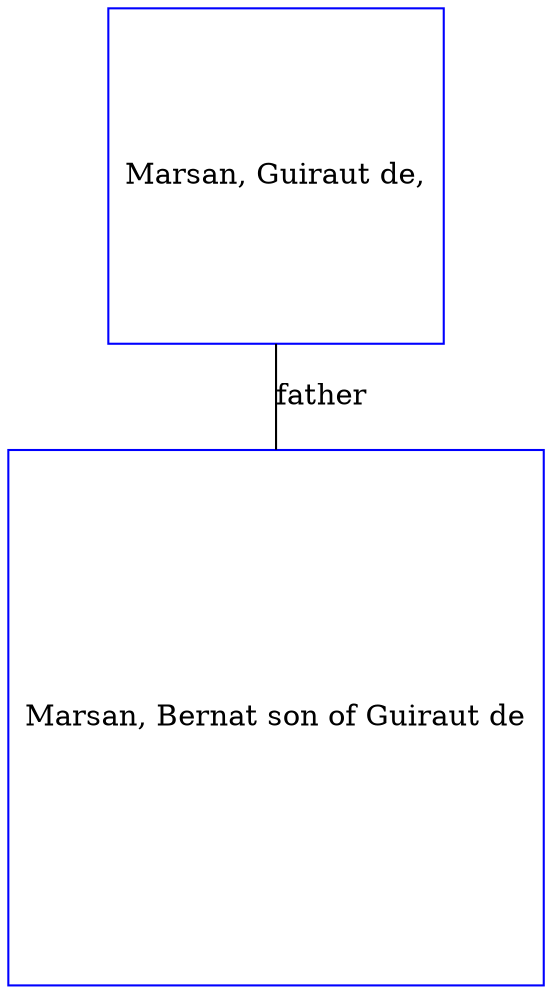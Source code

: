 digraph D {
    edge [dir=none];    node [shape=box];    "010510"   [label="Marsan, Bernat son of Guiraut de", shape=box, regular=1, color="blue"] ;
"010372"   [label="Marsan, Guiraut de,", shape=box, regular=1, color="blue"] ;
010372->010510 [label="father",arrowsize=0.0]; 
}